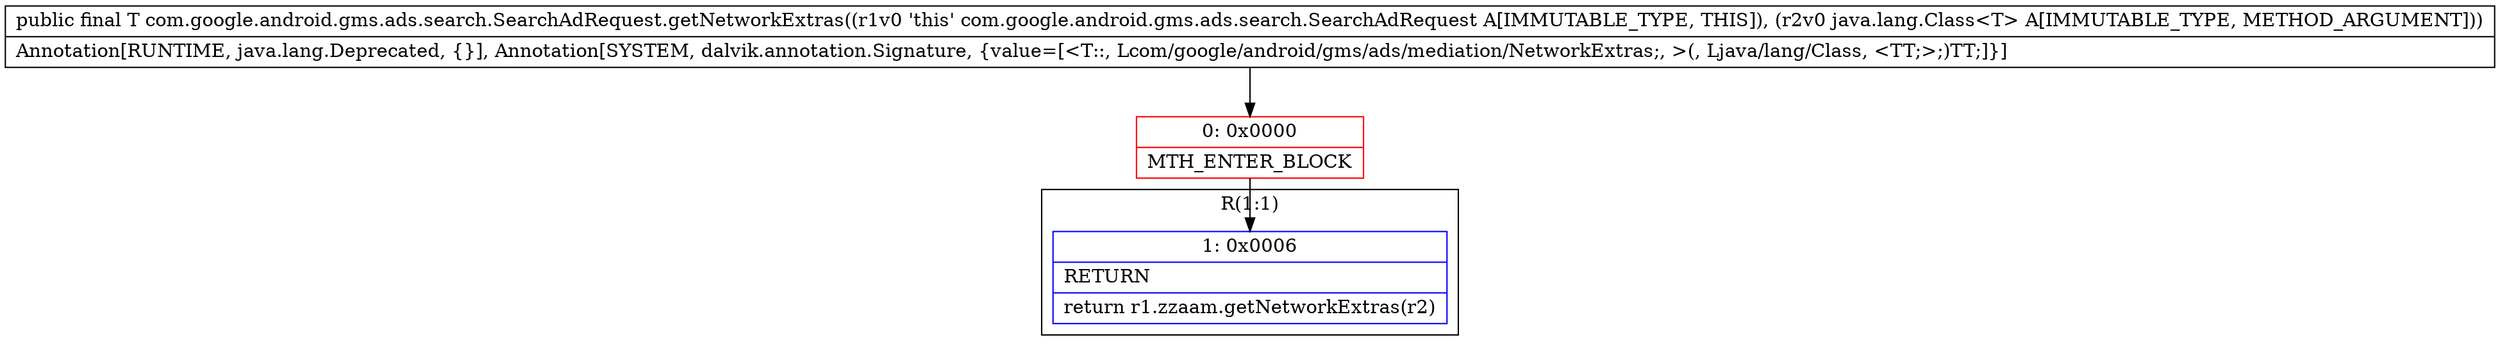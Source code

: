 digraph "CFG forcom.google.android.gms.ads.search.SearchAdRequest.getNetworkExtras(Ljava\/lang\/Class;)Lcom\/google\/android\/gms\/ads\/mediation\/NetworkExtras;" {
subgraph cluster_Region_274783216 {
label = "R(1:1)";
node [shape=record,color=blue];
Node_1 [shape=record,label="{1\:\ 0x0006|RETURN\l|return r1.zzaam.getNetworkExtras(r2)\l}"];
}
Node_0 [shape=record,color=red,label="{0\:\ 0x0000|MTH_ENTER_BLOCK\l}"];
MethodNode[shape=record,label="{public final T com.google.android.gms.ads.search.SearchAdRequest.getNetworkExtras((r1v0 'this' com.google.android.gms.ads.search.SearchAdRequest A[IMMUTABLE_TYPE, THIS]), (r2v0 java.lang.Class\<T\> A[IMMUTABLE_TYPE, METHOD_ARGUMENT]))  | Annotation[RUNTIME, java.lang.Deprecated, \{\}], Annotation[SYSTEM, dalvik.annotation.Signature, \{value=[\<T::, Lcom\/google\/android\/gms\/ads\/mediation\/NetworkExtras;, \>(, Ljava\/lang\/Class, \<TT;\>;)TT;]\}]\l}"];
MethodNode -> Node_0;
Node_0 -> Node_1;
}

